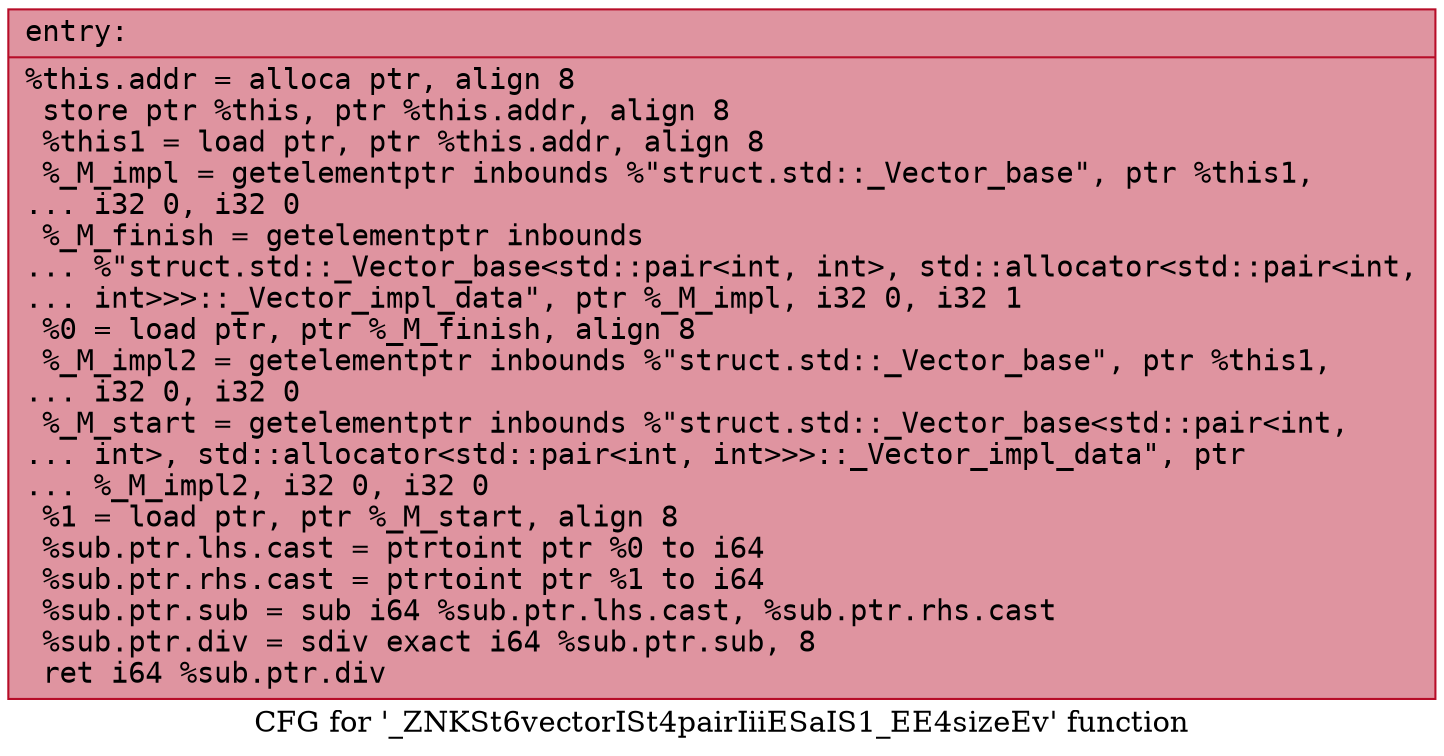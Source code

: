 digraph "CFG for '_ZNKSt6vectorISt4pairIiiESaIS1_EE4sizeEv' function" {
	label="CFG for '_ZNKSt6vectorISt4pairIiiESaIS1_EE4sizeEv' function";

	Node0x55c954f55420 [shape=record,color="#b70d28ff", style=filled, fillcolor="#b70d2870" fontname="Courier",label="{entry:\l|  %this.addr = alloca ptr, align 8\l  store ptr %this, ptr %this.addr, align 8\l  %this1 = load ptr, ptr %this.addr, align 8\l  %_M_impl = getelementptr inbounds %\"struct.std::_Vector_base\", ptr %this1,\l... i32 0, i32 0\l  %_M_finish = getelementptr inbounds\l... %\"struct.std::_Vector_base\<std::pair\<int, int\>, std::allocator\<std::pair\<int,\l... int\>\>\>::_Vector_impl_data\", ptr %_M_impl, i32 0, i32 1\l  %0 = load ptr, ptr %_M_finish, align 8\l  %_M_impl2 = getelementptr inbounds %\"struct.std::_Vector_base\", ptr %this1,\l... i32 0, i32 0\l  %_M_start = getelementptr inbounds %\"struct.std::_Vector_base\<std::pair\<int,\l... int\>, std::allocator\<std::pair\<int, int\>\>\>::_Vector_impl_data\", ptr\l... %_M_impl2, i32 0, i32 0\l  %1 = load ptr, ptr %_M_start, align 8\l  %sub.ptr.lhs.cast = ptrtoint ptr %0 to i64\l  %sub.ptr.rhs.cast = ptrtoint ptr %1 to i64\l  %sub.ptr.sub = sub i64 %sub.ptr.lhs.cast, %sub.ptr.rhs.cast\l  %sub.ptr.div = sdiv exact i64 %sub.ptr.sub, 8\l  ret i64 %sub.ptr.div\l}"];
}
